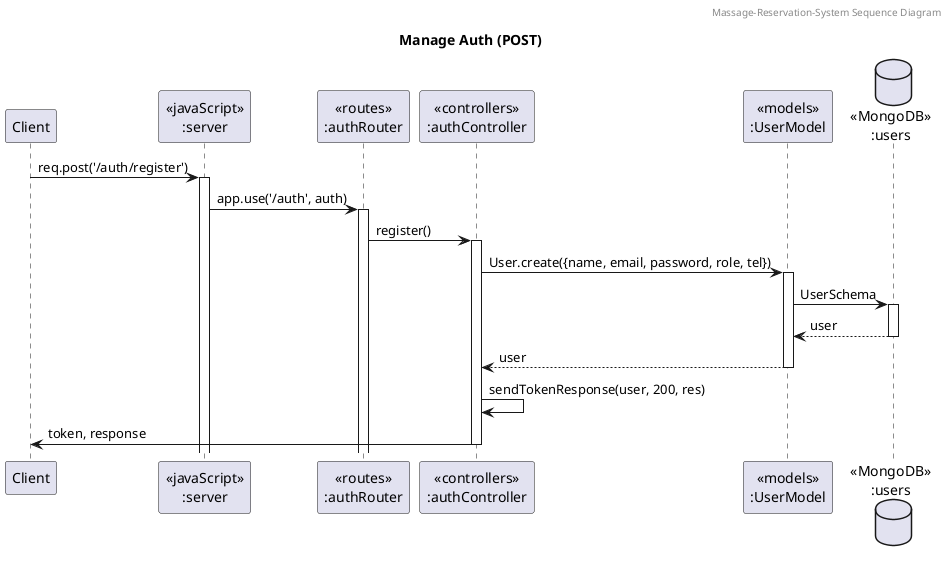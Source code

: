 @startuml Manage Auth (POST)

header Massage-Reservation-System Sequence Diagram
title "Manage Auth (POST)"

participant "Client" as client
participant "<<javaScript>>\n:server" as server
participant "<<routes>>\n:authRouter" as authRouter
participant "<<controllers>>\n:authController" as authController
participant "<<models>>\n:UserModel" as userModel
database "<<MongoDB>>\n:users" as userDatabase

client -> server ++: req.post('/auth/register')
server -> authRouter ++: app.use('/auth', auth)
authRouter -> authController ++: register()
authController -> userModel ++: User.create({name, email, password, role, tel})
userModel -> userDatabase ++: UserSchema
userDatabase --> userModel --: user
authController <-- userModel --: user
authController -> authController : sendTokenResponse(user, 200, res)
authController -> client --: token, response

@enduml